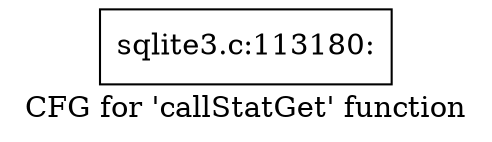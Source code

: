 digraph "CFG for 'callStatGet' function" {
	label="CFG for 'callStatGet' function";

	Node0x55c0fa357e40 [shape=record,label="{sqlite3.c:113180:}"];
}
